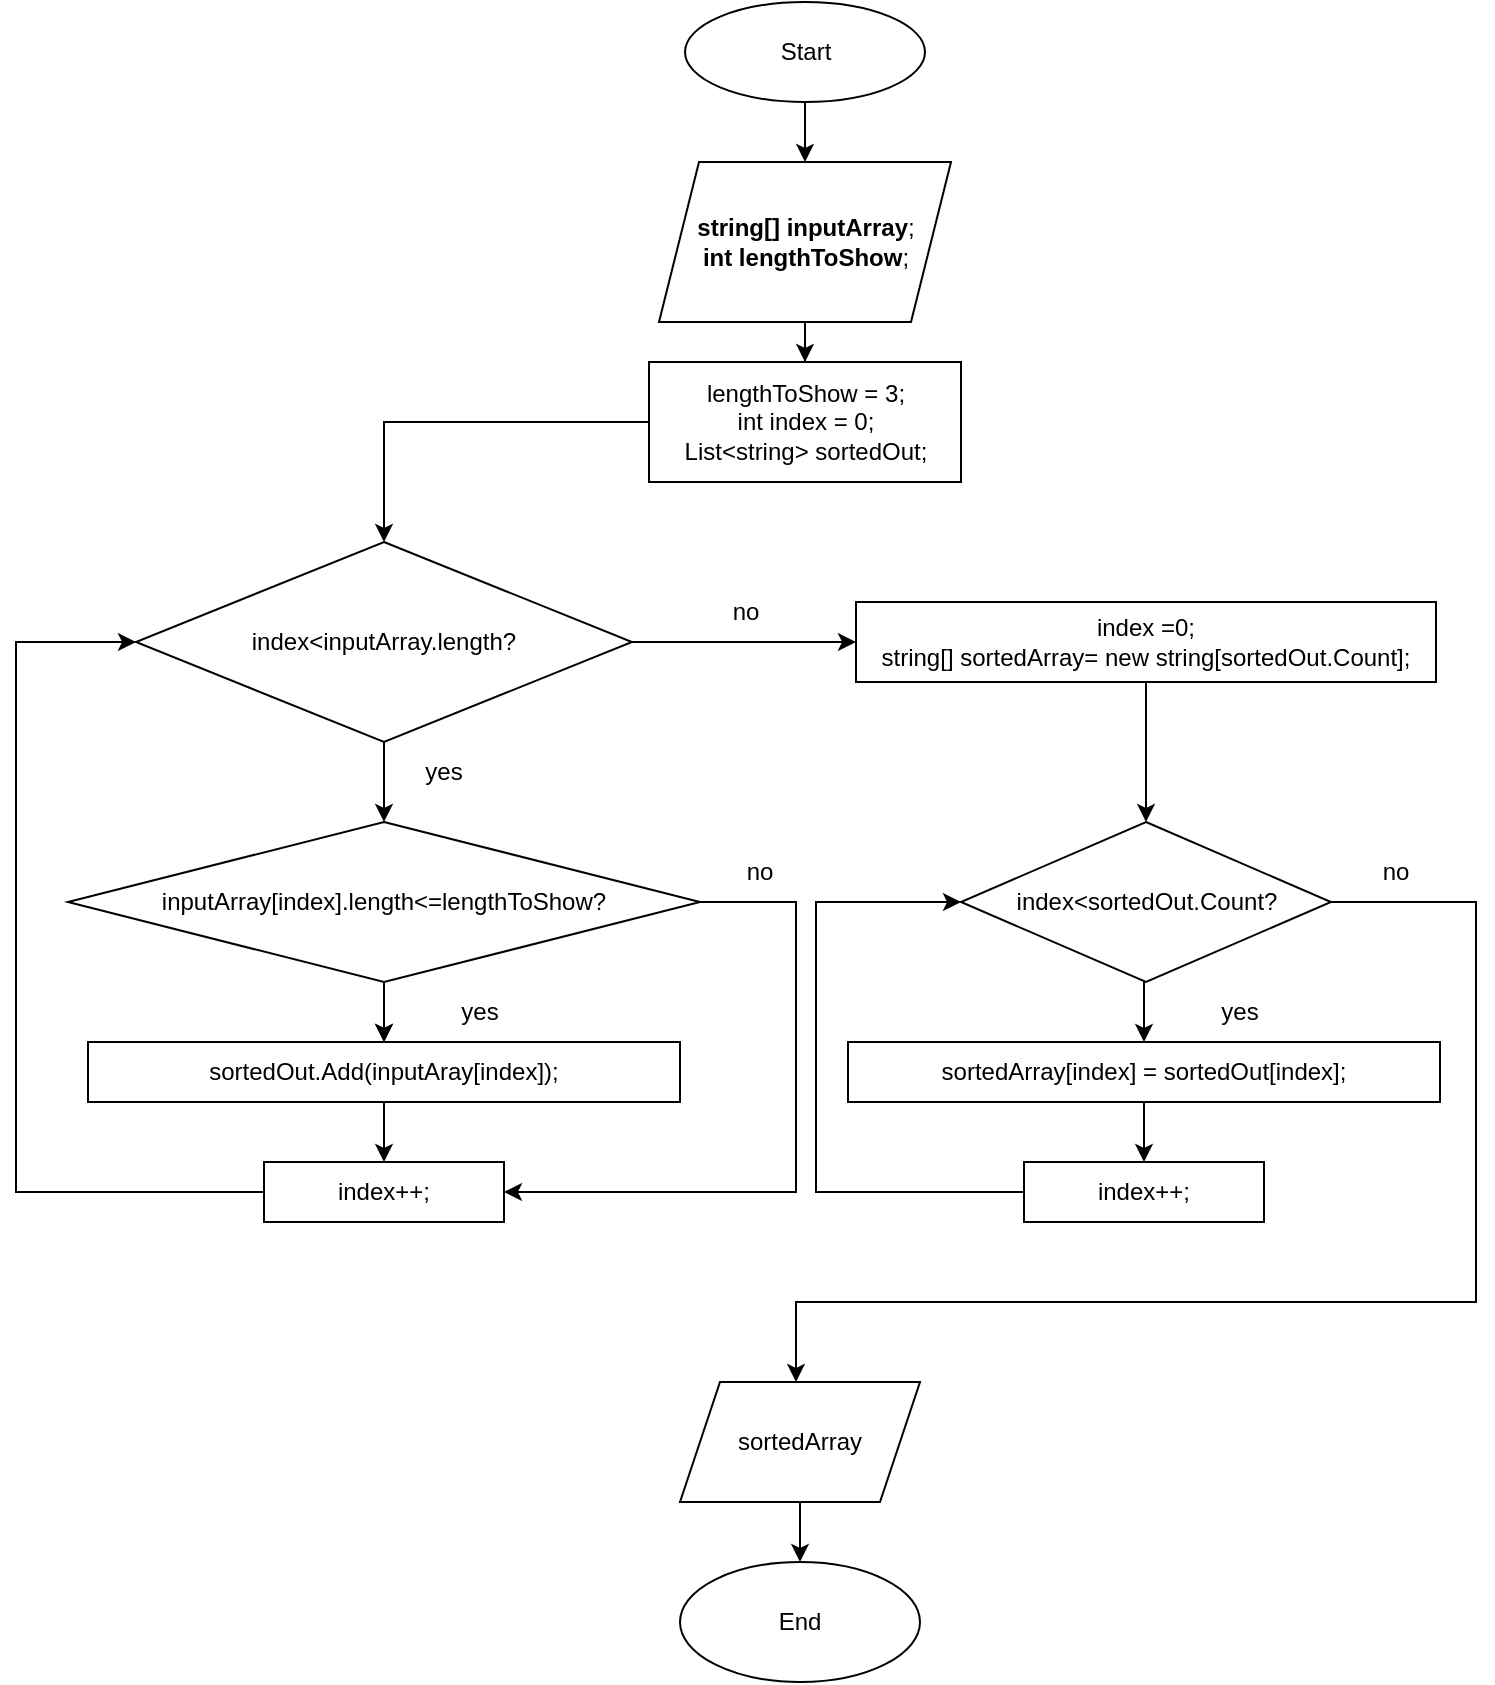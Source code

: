 <mxfile>
    <diagram id="QzqW__ztMLgcz7UegsgR" name="Страница 1">
        <mxGraphModel dx="549" dy="317" grid="1" gridSize="10" guides="1" tooltips="1" connect="1" arrows="1" fold="1" page="1" pageScale="1" pageWidth="4681" pageHeight="3300" math="0" shadow="0">
            <root>
                <mxCell id="0"/>
                <mxCell id="1" parent="0"/>
                <mxCell id="2" style="edgeStyle=orthogonalEdgeStyle;rounded=0;orthogonalLoop=1;jettySize=auto;html=1;exitX=0.5;exitY=1;exitDx=0;exitDy=0;entryX=0.5;entryY=0;entryDx=0;entryDy=0;" edge="1" parent="1" source="3" target="5">
                    <mxGeometry relative="1" as="geometry"/>
                </mxCell>
                <mxCell id="3" value="Start" style="ellipse;whiteSpace=wrap;html=1;" vertex="1" parent="1">
                    <mxGeometry x="624.5" y="160" width="120" height="50" as="geometry"/>
                </mxCell>
                <mxCell id="4" value="" style="edgeStyle=orthogonalEdgeStyle;rounded=0;orthogonalLoop=1;jettySize=auto;html=1;" edge="1" parent="1" source="5" target="7">
                    <mxGeometry relative="1" as="geometry"/>
                </mxCell>
                <mxCell id="5" value="&lt;b&gt;string[] inputArray&lt;/b&gt;;&lt;br&gt;&lt;b&gt;int lengthToShow&lt;/b&gt;;" style="shape=parallelogram;perimeter=parallelogramPerimeter;whiteSpace=wrap;html=1;fixedSize=1;" vertex="1" parent="1">
                    <mxGeometry x="611.5" y="240" width="146" height="80" as="geometry"/>
                </mxCell>
                <mxCell id="6" value="" style="edgeStyle=orthogonalEdgeStyle;rounded=0;orthogonalLoop=1;jettySize=auto;html=1;" edge="1" parent="1" source="7" target="10">
                    <mxGeometry relative="1" as="geometry"/>
                </mxCell>
                <mxCell id="7" value="lengthToShow = 3;&lt;br&gt;int index = 0;&lt;br&gt;List&amp;lt;string&amp;gt; sortedOut;" style="whiteSpace=wrap;html=1;" vertex="1" parent="1">
                    <mxGeometry x="606.5" y="340" width="156" height="60" as="geometry"/>
                </mxCell>
                <mxCell id="8" value="" style="edgeStyle=orthogonalEdgeStyle;rounded=0;orthogonalLoop=1;jettySize=auto;html=1;entryX=0.5;entryY=0;entryDx=0;entryDy=0;" edge="1" parent="1" source="10" target="13">
                    <mxGeometry relative="1" as="geometry">
                        <mxPoint x="474" y="560" as="targetPoint"/>
                    </mxGeometry>
                </mxCell>
                <mxCell id="9" value="" style="edgeStyle=orthogonalEdgeStyle;rounded=0;orthogonalLoop=1;jettySize=auto;html=1;" edge="1" parent="1" source="10" target="22">
                    <mxGeometry relative="1" as="geometry"/>
                </mxCell>
                <mxCell id="10" value="index&amp;lt;inputArray.length?" style="rhombus;whiteSpace=wrap;html=1;" vertex="1" parent="1">
                    <mxGeometry x="350" y="430" width="248" height="100" as="geometry"/>
                </mxCell>
                <mxCell id="11" value="" style="edgeStyle=orthogonalEdgeStyle;rounded=0;orthogonalLoop=1;jettySize=auto;html=1;" edge="1" parent="1" source="13" target="16">
                    <mxGeometry relative="1" as="geometry"/>
                </mxCell>
                <mxCell id="12" style="edgeStyle=orthogonalEdgeStyle;rounded=0;orthogonalLoop=1;jettySize=auto;html=1;entryX=1;entryY=0.5;entryDx=0;entryDy=0;" edge="1" parent="1" source="13" target="18">
                    <mxGeometry relative="1" as="geometry">
                        <mxPoint x="660" y="690" as="targetPoint"/>
                        <Array as="points">
                            <mxPoint x="680" y="610"/>
                            <mxPoint x="680" y="755"/>
                        </Array>
                    </mxGeometry>
                </mxCell>
                <mxCell id="13" value="inputArray[index].length&amp;lt;=lengthToShow?" style="rhombus;whiteSpace=wrap;html=1;" vertex="1" parent="1">
                    <mxGeometry x="316" y="570" width="316" height="80" as="geometry"/>
                </mxCell>
                <mxCell id="14" style="edgeStyle=orthogonalEdgeStyle;rounded=0;orthogonalLoop=1;jettySize=auto;html=1;entryX=0;entryY=0.5;entryDx=0;entryDy=0;startArrow=none;" edge="1" parent="1" source="18" target="10">
                    <mxGeometry relative="1" as="geometry">
                        <mxPoint x="220" y="480" as="targetPoint"/>
                        <Array as="points">
                            <mxPoint x="290" y="755"/>
                            <mxPoint x="290" y="480"/>
                        </Array>
                    </mxGeometry>
                </mxCell>
                <mxCell id="15" value="" style="edgeStyle=orthogonalEdgeStyle;rounded=0;orthogonalLoop=1;jettySize=auto;html=1;" edge="1" parent="1" source="16" target="18">
                    <mxGeometry relative="1" as="geometry"/>
                </mxCell>
                <mxCell id="16" value="sortedOut.Add(inputAray[index]);" style="whiteSpace=wrap;html=1;" vertex="1" parent="1">
                    <mxGeometry x="326" y="680" width="296" height="30" as="geometry"/>
                </mxCell>
                <mxCell id="17" value="yes" style="text;html=1;strokeColor=none;fillColor=none;align=center;verticalAlign=middle;whiteSpace=wrap;rounded=0;" vertex="1" parent="1">
                    <mxGeometry x="492" y="650" width="60" height="30" as="geometry"/>
                </mxCell>
                <mxCell id="18" value="index++;" style="whiteSpace=wrap;html=1;" vertex="1" parent="1">
                    <mxGeometry x="414" y="740" width="120" height="30" as="geometry"/>
                </mxCell>
                <mxCell id="19" value="no" style="text;html=1;strokeColor=none;fillColor=none;align=center;verticalAlign=middle;whiteSpace=wrap;rounded=0;" vertex="1" parent="1">
                    <mxGeometry x="632" y="580" width="60" height="30" as="geometry"/>
                </mxCell>
                <mxCell id="20" value="yes" style="text;html=1;strokeColor=none;fillColor=none;align=center;verticalAlign=middle;whiteSpace=wrap;rounded=0;" vertex="1" parent="1">
                    <mxGeometry x="474" y="530" width="60" height="30" as="geometry"/>
                </mxCell>
                <mxCell id="21" value="" style="edgeStyle=orthogonalEdgeStyle;rounded=0;orthogonalLoop=1;jettySize=auto;html=1;" edge="1" parent="1" source="22" target="23">
                    <mxGeometry relative="1" as="geometry"/>
                </mxCell>
                <mxCell id="22" value="index =0;&lt;br&gt;string[] sortedArray= new string[sortedOut.Count];" style="whiteSpace=wrap;html=1;" vertex="1" parent="1">
                    <mxGeometry x="710" y="460" width="290" height="40" as="geometry"/>
                </mxCell>
                <mxCell id="23" value="index&amp;lt;sortedOut.Count?" style="rhombus;whiteSpace=wrap;html=1;" vertex="1" parent="1">
                    <mxGeometry x="762.5" y="570" width="185" height="80" as="geometry"/>
                </mxCell>
                <mxCell id="24" value="" style="edgeStyle=orthogonalEdgeStyle;rounded=0;orthogonalLoop=1;jettySize=auto;html=1;" edge="1" parent="1">
                    <mxGeometry relative="1" as="geometry">
                        <mxPoint x="474" y="650" as="sourcePoint"/>
                        <mxPoint x="474" y="680" as="targetPoint"/>
                    </mxGeometry>
                </mxCell>
                <mxCell id="25" style="edgeStyle=orthogonalEdgeStyle;rounded=0;orthogonalLoop=1;jettySize=auto;html=1;exitX=1;exitY=0.5;exitDx=0;exitDy=0;" edge="1" parent="1" source="23">
                    <mxGeometry relative="1" as="geometry">
                        <mxPoint x="680" y="850" as="targetPoint"/>
                        <mxPoint x="943" y="612" as="sourcePoint"/>
                        <Array as="points">
                            <mxPoint x="1020" y="610"/>
                            <mxPoint x="1020" y="810"/>
                            <mxPoint x="680" y="810"/>
                        </Array>
                    </mxGeometry>
                </mxCell>
                <mxCell id="26" style="edgeStyle=orthogonalEdgeStyle;rounded=0;orthogonalLoop=1;jettySize=auto;html=1;startArrow=none;entryX=0;entryY=0.5;entryDx=0;entryDy=0;" edge="1" parent="1" source="30" target="23">
                    <mxGeometry relative="1" as="geometry">
                        <mxPoint x="760" y="610" as="targetPoint"/>
                        <Array as="points">
                            <mxPoint x="690" y="755"/>
                            <mxPoint x="690" y="610"/>
                        </Array>
                    </mxGeometry>
                </mxCell>
                <mxCell id="27" value="" style="edgeStyle=orthogonalEdgeStyle;rounded=0;orthogonalLoop=1;jettySize=auto;html=1;" edge="1" parent="1" source="28" target="30">
                    <mxGeometry relative="1" as="geometry"/>
                </mxCell>
                <mxCell id="28" value="sortedArray[index] = sortedOut[index];" style="whiteSpace=wrap;html=1;" vertex="1" parent="1">
                    <mxGeometry x="706" y="680" width="296" height="30" as="geometry"/>
                </mxCell>
                <mxCell id="29" value="yes" style="text;html=1;strokeColor=none;fillColor=none;align=center;verticalAlign=middle;whiteSpace=wrap;rounded=0;" vertex="1" parent="1">
                    <mxGeometry x="872" y="650" width="60" height="30" as="geometry"/>
                </mxCell>
                <mxCell id="30" value="index++;" style="whiteSpace=wrap;html=1;" vertex="1" parent="1">
                    <mxGeometry x="794" y="740" width="120" height="30" as="geometry"/>
                </mxCell>
                <mxCell id="31" value="no" style="text;html=1;strokeColor=none;fillColor=none;align=center;verticalAlign=middle;whiteSpace=wrap;rounded=0;" vertex="1" parent="1">
                    <mxGeometry x="950" y="580" width="60" height="30" as="geometry"/>
                </mxCell>
                <mxCell id="32" value="" style="edgeStyle=orthogonalEdgeStyle;rounded=0;orthogonalLoop=1;jettySize=auto;html=1;" edge="1" parent="1">
                    <mxGeometry relative="1" as="geometry">
                        <mxPoint x="854" y="650" as="sourcePoint"/>
                        <mxPoint x="854" y="680" as="targetPoint"/>
                    </mxGeometry>
                </mxCell>
                <mxCell id="33" value="" style="edgeStyle=orthogonalEdgeStyle;rounded=0;orthogonalLoop=1;jettySize=auto;html=1;" edge="1" parent="1" source="34" target="35">
                    <mxGeometry relative="1" as="geometry"/>
                </mxCell>
                <mxCell id="34" value="sortedArray" style="shape=parallelogram;perimeter=parallelogramPerimeter;whiteSpace=wrap;html=1;fixedSize=1;" vertex="1" parent="1">
                    <mxGeometry x="622" y="850" width="120" height="60" as="geometry"/>
                </mxCell>
                <mxCell id="35" value="End" style="ellipse;whiteSpace=wrap;html=1;" vertex="1" parent="1">
                    <mxGeometry x="622" y="940" width="120" height="60" as="geometry"/>
                </mxCell>
                <mxCell id="36" value="no" style="text;html=1;strokeColor=none;fillColor=none;align=center;verticalAlign=middle;whiteSpace=wrap;rounded=0;" vertex="1" parent="1">
                    <mxGeometry x="624.5" y="450" width="60" height="30" as="geometry"/>
                </mxCell>
            </root>
        </mxGraphModel>
    </diagram>
</mxfile>
